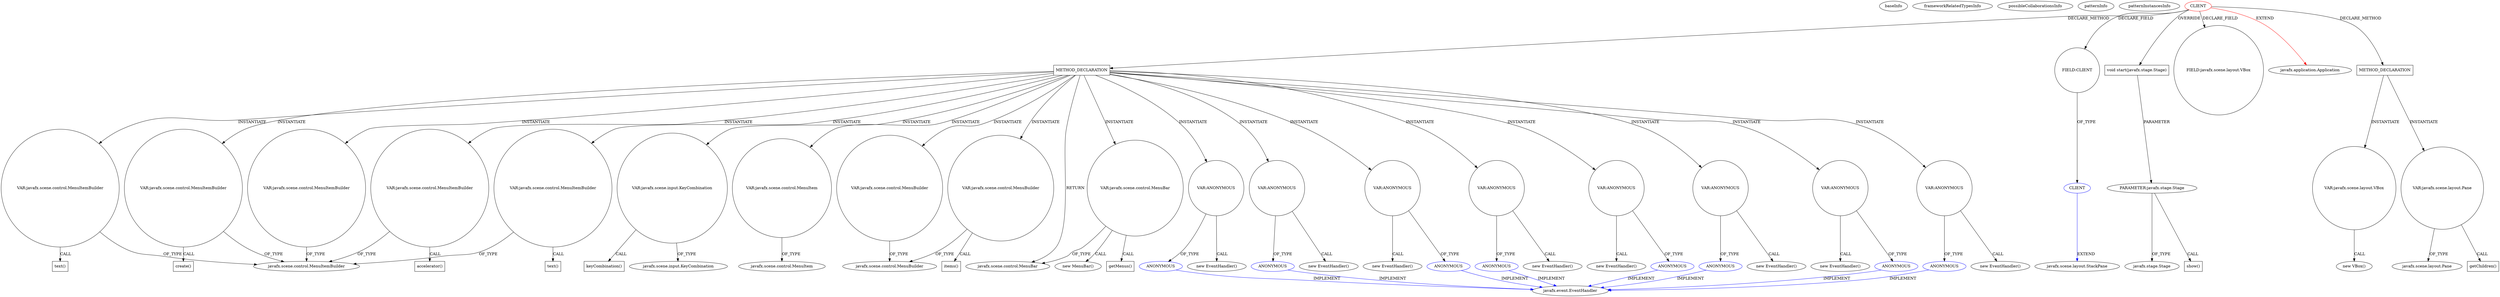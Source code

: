 digraph {
baseInfo[graphId=3968,category="pattern",isAnonymous=false,possibleRelation=true]
frameworkRelatedTypesInfo[0="javafx.application.Application"]
possibleCollaborationsInfo[0="3968~INSTANTIATION-CLIENT_METHOD_DECLARATION-~javafx.application.Application ~javafx.event.EventHandler ~false~true",1="3968~INSTANTIATION-CLIENT_METHOD_DECLARATION-~javafx.application.Application ~javafx.event.EventHandler ~false~true",2="3968~INSTANTIATION-CLIENT_METHOD_DECLARATION-~javafx.application.Application ~javafx.event.EventHandler ~false~true",3="3968~INSTANTIATION-CLIENT_METHOD_DECLARATION-~javafx.application.Application ~javafx.event.EventHandler ~false~true",4="3968~INSTANTIATION-CLIENT_METHOD_DECLARATION-~javafx.application.Application ~javafx.event.EventHandler ~false~true",5="3968~INSTANTIATION-CLIENT_METHOD_DECLARATION-~javafx.application.Application ~javafx.event.EventHandler ~false~true",6="3968~INSTANTIATION-CLIENT_METHOD_DECLARATION-~javafx.application.Application ~javafx.event.EventHandler ~false~true",7="3968~INSTANTIATION-CLIENT_METHOD_DECLARATION-~javafx.application.Application ~javafx.event.EventHandler ~false~true",8="3968~FIELD_TYPE_DECLARATION-~javafx.application.Application ~javafx.scene.layout.StackPane ~false~false"]
patternInfo[frequency=2.0,patternRootClient=0]
patternInstancesInfo[0="JoshRobertson-BFSim~/JoshRobertson-BFSim/BFSim-master/src/simulator/FXLauncher.java~FXLauncher~715",1="KraiZeur-library~/KraiZeur-library/library-master/src/application/main/Main.java~Main~737"]
115[label="javafx.scene.control.MenuBuilder",vertexType="FRAMEWORK_CLASS_TYPE",isFrameworkType=false]
267[label="VAR:javafx.scene.control.MenuBuilder",vertexType="VARIABLE_EXPRESION",isFrameworkType=false,shape=circle]
268[label="items()",vertexType="INSIDE_CALL",isFrameworkType=false,shape=box]
37[label="METHOD_DECLARATION",vertexType="CLIENT_METHOD_DECLARATION",isFrameworkType=false,shape=box]
0[label="CLIENT",vertexType="ROOT_CLIENT_CLASS_DECLARATION",isFrameworkType=false,color=red]
38[label="javafx.scene.control.MenuBar",vertexType="FRAMEWORK_CLASS_TYPE",isFrameworkType=false]
261[label="VAR:ANONYMOUS",vertexType="VARIABLE_EXPRESION",isFrameworkType=false,shape=circle]
262[label="ANONYMOUS",vertexType="REFERENCE_ANONYMOUS_DECLARATION",isFrameworkType=false,color=blue]
260[label="new EventHandler()",vertexType="CONSTRUCTOR_CALL",isFrameworkType=false]
6[label="FIELD:CLIENT",vertexType="FIELD_DECLARATION",isFrameworkType=false,shape=circle]
9[label="void start(javafx.stage.Stage)",vertexType="OVERRIDING_METHOD_DECLARATION",isFrameworkType=false,shape=box]
10[label="PARAMETER:javafx.stage.Stage",vertexType="PARAMETER_DECLARATION",isFrameworkType=false]
13[label="show()",vertexType="INSIDE_CALL",isFrameworkType=false,shape=box]
98[label="javafx.event.EventHandler",vertexType="FRAMEWORK_INTERFACE_TYPE",isFrameworkType=false]
186[label="ANONYMOUS",vertexType="REFERENCE_ANONYMOUS_DECLARATION",isFrameworkType=false,color=blue]
141[label="ANONYMOUS",vertexType="REFERENCE_ANONYMOUS_DECLARATION",isFrameworkType=false,color=blue]
111[label="ANONYMOUS",vertexType="REFERENCE_ANONYMOUS_DECLARATION",isFrameworkType=false,color=blue]
97[label="ANONYMOUS",vertexType="REFERENCE_ANONYMOUS_DECLARATION",isFrameworkType=false,color=blue]
104[label="ANONYMOUS",vertexType="REFERENCE_ANONYMOUS_DECLARATION",isFrameworkType=false,color=blue]
224[label="ANONYMOUS",vertexType="REFERENCE_ANONYMOUS_DECLARATION",isFrameworkType=false,color=blue]
247[label="ANONYMOUS",vertexType="REFERENCE_ANONYMOUS_DECLARATION",isFrameworkType=false,color=blue]
252[label="VAR:javafx.scene.control.MenuItemBuilder",vertexType="VARIABLE_EXPRESION",isFrameworkType=false,shape=circle]
44[label="javafx.scene.control.MenuItemBuilder",vertexType="FRAMEWORK_CLASS_TYPE",isFrameworkType=false]
54[label="VAR:javafx.scene.control.MenuItemBuilder",vertexType="VARIABLE_EXPRESION",isFrameworkType=false,shape=circle]
150[label="create()",vertexType="INSIDE_CALL",isFrameworkType=false,shape=box]
69[label="VAR:javafx.scene.control.MenuItemBuilder",vertexType="VARIABLE_EXPRESION",isFrameworkType=false,shape=circle]
191[label="VAR:javafx.scene.control.MenuItemBuilder",vertexType="VARIABLE_EXPRESION",isFrameworkType=false,shape=circle]
197[label="VAR:javafx.scene.control.MenuItemBuilder",vertexType="VARIABLE_EXPRESION",isFrameworkType=false,shape=circle]
70[label="text()",vertexType="INSIDE_CALL",isFrameworkType=false,shape=box]
198[label="text()",vertexType="INSIDE_CALL",isFrameworkType=false,shape=box]
57[label="VAR:javafx.scene.input.KeyCombination",vertexType="VARIABLE_EXPRESION",isFrameworkType=false,shape=circle]
75[label="keyCombination()",vertexType="INSIDE_CALL",isFrameworkType=false,shape=box]
151[label="VAR:javafx.scene.control.MenuItem",vertexType="VARIABLE_EXPRESION",isFrameworkType=false,shape=circle]
94[label="javafx.scene.control.MenuItem",vertexType="FRAMEWORK_CLASS_TYPE",isFrameworkType=false]
40[label="VAR:javafx.scene.control.MenuBar",vertexType="VARIABLE_EXPRESION",isFrameworkType=false,shape=circle]
282[label="getMenus()",vertexType="INSIDE_CALL",isFrameworkType=false,shape=box]
39[label="new MenuBar()",vertexType="CONSTRUCTOR_CALL",isFrameworkType=false]
7[label="CLIENT",vertexType="REFERENCE_CLIENT_CLASS_DECLARATION",isFrameworkType=false,color=blue]
8[label="javafx.scene.layout.StackPane",vertexType="FRAMEWORK_CLASS_TYPE",isFrameworkType=false]
11[label="javafx.stage.Stage",vertexType="FRAMEWORK_CLASS_TYPE",isFrameworkType=false]
4[label="FIELD:javafx.scene.layout.VBox",vertexType="FIELD_DECLARATION",isFrameworkType=false,shape=circle]
1[label="javafx.application.Application",vertexType="FRAMEWORK_CLASS_TYPE",isFrameworkType=false]
59[label="javafx.scene.input.KeyCombination",vertexType="FRAMEWORK_CLASS_TYPE",isFrameworkType=false]
14[label="METHOD_DECLARATION",vertexType="CLIENT_METHOD_DECLARATION",isFrameworkType=false,shape=box]
32[label="VAR:javafx.scene.layout.Pane",vertexType="VARIABLE_EXPRESION",isFrameworkType=false,shape=circle]
18[label="VAR:javafx.scene.layout.VBox",vertexType="VARIABLE_EXPRESION",isFrameworkType=false,shape=circle]
96[label="VAR:ANONYMOUS",vertexType="VARIABLE_EXPRESION",isFrameworkType=false,shape=circle]
103[label="VAR:ANONYMOUS",vertexType="VARIABLE_EXPRESION",isFrameworkType=false,shape=circle]
140[label="VAR:ANONYMOUS",vertexType="VARIABLE_EXPRESION",isFrameworkType=false,shape=circle]
246[label="VAR:ANONYMOUS",vertexType="VARIABLE_EXPRESION",isFrameworkType=false,shape=circle]
185[label="VAR:ANONYMOUS",vertexType="VARIABLE_EXPRESION",isFrameworkType=false,shape=circle]
110[label="VAR:ANONYMOUS",vertexType="VARIABLE_EXPRESION",isFrameworkType=false,shape=circle]
223[label="VAR:ANONYMOUS",vertexType="VARIABLE_EXPRESION",isFrameworkType=false,shape=circle]
34[label="javafx.scene.layout.Pane",vertexType="FRAMEWORK_CLASS_TYPE",isFrameworkType=false]
192[label="accelerator()",vertexType="INSIDE_CALL",isFrameworkType=false,shape=box]
245[label="new EventHandler()",vertexType="CONSTRUCTOR_CALL",isFrameworkType=false]
17[label="new VBox()",vertexType="CONSTRUCTOR_CALL",isFrameworkType=false]
139[label="new EventHandler()",vertexType="CONSTRUCTOR_CALL",isFrameworkType=false]
102[label="new EventHandler()",vertexType="CONSTRUCTOR_CALL",isFrameworkType=false]
109[label="new EventHandler()",vertexType="CONSTRUCTOR_CALL",isFrameworkType=false]
184[label="new EventHandler()",vertexType="CONSTRUCTOR_CALL",isFrameworkType=false]
95[label="new EventHandler()",vertexType="CONSTRUCTOR_CALL",isFrameworkType=false]
222[label="new EventHandler()",vertexType="CONSTRUCTOR_CALL",isFrameworkType=false]
33[label="getChildren()",vertexType="INSIDE_CALL",isFrameworkType=false,shape=box]
264[label="VAR:javafx.scene.control.MenuBuilder",vertexType="VARIABLE_EXPRESION",isFrameworkType=false,shape=circle]
261->260[label="CALL"]
223->222[label="CALL"]
7->8[label="EXTEND",color=blue]
223->224[label="OF_TYPE"]
14->18[label="INSTANTIATE"]
97->98[label="IMPLEMENT",color=blue]
40->282[label="CALL"]
104->98[label="IMPLEMENT",color=blue]
40->39[label="CALL"]
0->9[label="OVERRIDE"]
103->104[label="OF_TYPE"]
54->44[label="OF_TYPE"]
103->102[label="CALL"]
197->198[label="CALL"]
37->261[label="INSTANTIATE"]
96->95[label="CALL"]
14->32[label="INSTANTIATE"]
0->1[label="EXTEND",color=red]
140->141[label="OF_TYPE"]
37->140[label="INSTANTIATE"]
37->185[label="INSTANTIATE"]
37->246[label="INSTANTIATE"]
197->44[label="OF_TYPE"]
37->223[label="INSTANTIATE"]
267->268[label="CALL"]
0->4[label="DECLARE_FIELD"]
246->247[label="OF_TYPE"]
0->6[label="DECLARE_FIELD"]
224->98[label="IMPLEMENT",color=blue]
37->40[label="INSTANTIATE"]
151->94[label="OF_TYPE"]
37->267[label="INSTANTIATE"]
37->54[label="INSTANTIATE"]
6->7[label="OF_TYPE"]
10->13[label="CALL"]
96->97[label="OF_TYPE"]
252->44[label="OF_TYPE"]
261->262[label="OF_TYPE"]
111->98[label="IMPLEMENT",color=blue]
69->70[label="CALL"]
37->103[label="INSTANTIATE"]
246->245[label="CALL"]
185->184[label="CALL"]
40->38[label="OF_TYPE"]
110->109[label="CALL"]
37->191[label="INSTANTIATE"]
37->96[label="INSTANTIATE"]
186->98[label="IMPLEMENT",color=blue]
37->197[label="INSTANTIATE"]
37->151[label="INSTANTIATE"]
37->69[label="INSTANTIATE"]
141->98[label="IMPLEMENT",color=blue]
57->59[label="OF_TYPE"]
191->192[label="CALL"]
140->139[label="CALL"]
57->75[label="CALL"]
69->44[label="OF_TYPE"]
37->38[label="RETURN"]
37->110[label="INSTANTIATE"]
247->98[label="IMPLEMENT",color=blue]
18->17[label="CALL"]
267->115[label="OF_TYPE"]
10->11[label="OF_TYPE"]
32->34[label="OF_TYPE"]
37->264[label="INSTANTIATE"]
54->150[label="CALL"]
185->186[label="OF_TYPE"]
191->44[label="OF_TYPE"]
0->37[label="DECLARE_METHOD"]
262->98[label="IMPLEMENT",color=blue]
37->252[label="INSTANTIATE"]
32->33[label="CALL"]
0->14[label="DECLARE_METHOD"]
9->10[label="PARAMETER"]
37->57[label="INSTANTIATE"]
110->111[label="OF_TYPE"]
264->115[label="OF_TYPE"]
}
